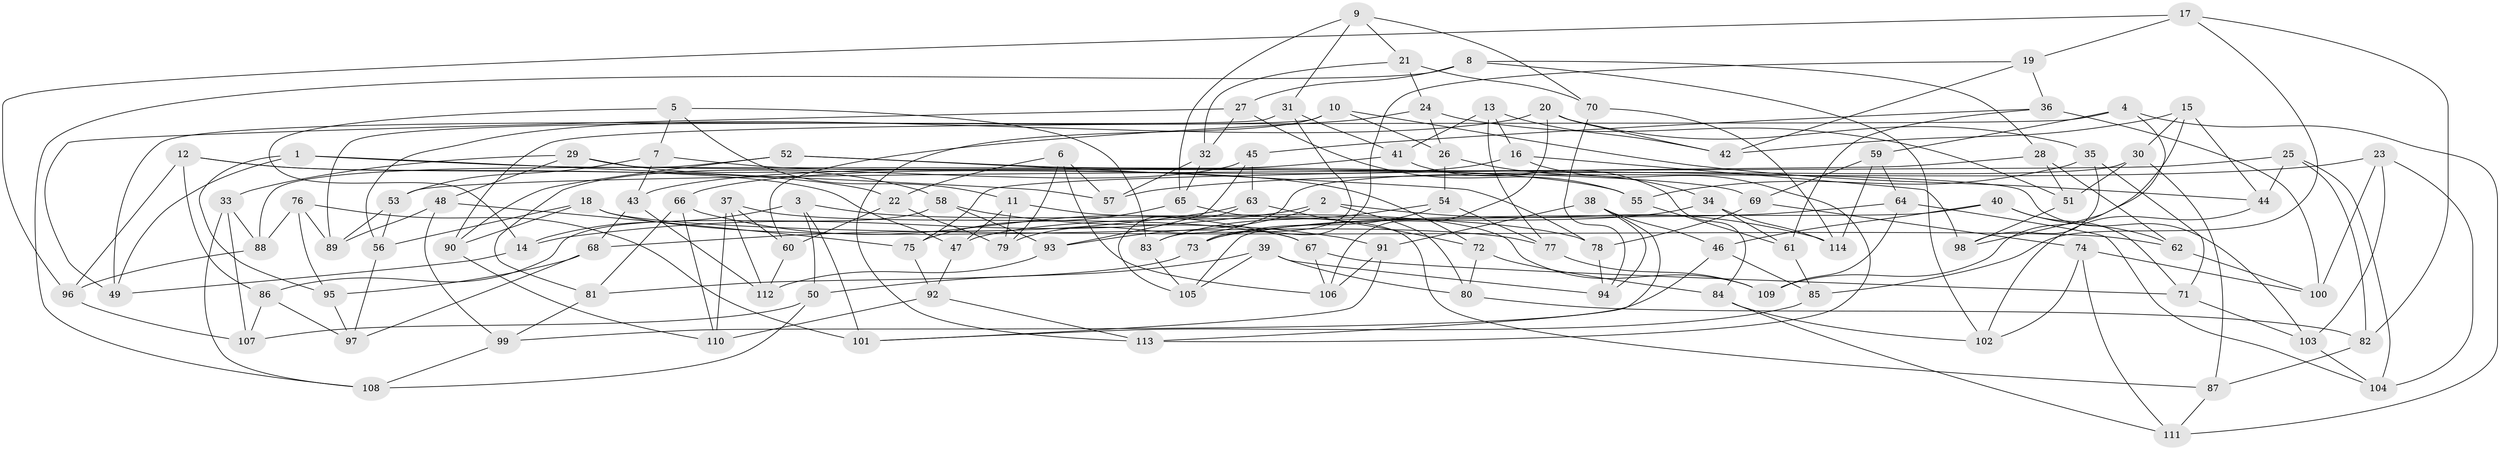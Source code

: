 // Generated by graph-tools (version 1.1) at 2025/16/03/09/25 04:16:38]
// undirected, 114 vertices, 228 edges
graph export_dot {
graph [start="1"]
  node [color=gray90,style=filled];
  1;
  2;
  3;
  4;
  5;
  6;
  7;
  8;
  9;
  10;
  11;
  12;
  13;
  14;
  15;
  16;
  17;
  18;
  19;
  20;
  21;
  22;
  23;
  24;
  25;
  26;
  27;
  28;
  29;
  30;
  31;
  32;
  33;
  34;
  35;
  36;
  37;
  38;
  39;
  40;
  41;
  42;
  43;
  44;
  45;
  46;
  47;
  48;
  49;
  50;
  51;
  52;
  53;
  54;
  55;
  56;
  57;
  58;
  59;
  60;
  61;
  62;
  63;
  64;
  65;
  66;
  67;
  68;
  69;
  70;
  71;
  72;
  73;
  74;
  75;
  76;
  77;
  78;
  79;
  80;
  81;
  82;
  83;
  84;
  85;
  86;
  87;
  88;
  89;
  90;
  91;
  92;
  93;
  94;
  95;
  96;
  97;
  98;
  99;
  100;
  101;
  102;
  103;
  104;
  105;
  106;
  107;
  108;
  109;
  110;
  111;
  112;
  113;
  114;
  1 -- 49;
  1 -- 69;
  1 -- 95;
  1 -- 57;
  2 -- 14;
  2 -- 80;
  2 -- 93;
  2 -- 114;
  3 -- 101;
  3 -- 14;
  3 -- 50;
  3 -- 78;
  4 -- 109;
  4 -- 111;
  4 -- 90;
  4 -- 59;
  5 -- 14;
  5 -- 83;
  5 -- 11;
  5 -- 7;
  6 -- 57;
  6 -- 79;
  6 -- 106;
  6 -- 22;
  7 -- 53;
  7 -- 72;
  7 -- 43;
  8 -- 27;
  8 -- 28;
  8 -- 108;
  8 -- 102;
  9 -- 70;
  9 -- 21;
  9 -- 31;
  9 -- 65;
  10 -- 26;
  10 -- 49;
  10 -- 44;
  10 -- 113;
  11 -- 47;
  11 -- 79;
  11 -- 109;
  12 -- 86;
  12 -- 22;
  12 -- 47;
  12 -- 96;
  13 -- 77;
  13 -- 41;
  13 -- 42;
  13 -- 16;
  14 -- 49;
  15 -- 42;
  15 -- 98;
  15 -- 30;
  15 -- 44;
  16 -- 66;
  16 -- 98;
  16 -- 113;
  17 -- 82;
  17 -- 19;
  17 -- 96;
  17 -- 85;
  18 -- 56;
  18 -- 77;
  18 -- 90;
  18 -- 62;
  19 -- 42;
  19 -- 36;
  19 -- 73;
  20 -- 56;
  20 -- 35;
  20 -- 106;
  20 -- 42;
  21 -- 32;
  21 -- 24;
  21 -- 70;
  22 -- 60;
  22 -- 79;
  23 -- 103;
  23 -- 57;
  23 -- 104;
  23 -- 100;
  24 -- 26;
  24 -- 51;
  24 -- 60;
  25 -- 82;
  25 -- 53;
  25 -- 104;
  25 -- 44;
  26 -- 34;
  26 -- 54;
  27 -- 55;
  27 -- 32;
  27 -- 49;
  28 -- 62;
  28 -- 75;
  28 -- 51;
  29 -- 58;
  29 -- 33;
  29 -- 48;
  29 -- 103;
  30 -- 79;
  30 -- 87;
  30 -- 51;
  31 -- 83;
  31 -- 89;
  31 -- 41;
  32 -- 65;
  32 -- 57;
  33 -- 107;
  33 -- 108;
  33 -- 88;
  34 -- 47;
  34 -- 61;
  34 -- 114;
  35 -- 71;
  35 -- 98;
  35 -- 55;
  36 -- 61;
  36 -- 100;
  36 -- 45;
  37 -- 112;
  37 -- 60;
  37 -- 67;
  37 -- 110;
  38 -- 113;
  38 -- 91;
  38 -- 46;
  38 -- 94;
  39 -- 80;
  39 -- 94;
  39 -- 105;
  39 -- 50;
  40 -- 46;
  40 -- 71;
  40 -- 105;
  40 -- 62;
  41 -- 43;
  41 -- 84;
  43 -- 112;
  43 -- 68;
  44 -- 102;
  45 -- 93;
  45 -- 81;
  45 -- 63;
  46 -- 99;
  46 -- 85;
  47 -- 92;
  48 -- 75;
  48 -- 89;
  48 -- 99;
  50 -- 108;
  50 -- 107;
  51 -- 98;
  52 -- 78;
  52 -- 55;
  52 -- 88;
  52 -- 90;
  53 -- 56;
  53 -- 89;
  54 -- 83;
  54 -- 73;
  54 -- 77;
  55 -- 61;
  56 -- 97;
  58 -- 91;
  58 -- 86;
  58 -- 93;
  59 -- 64;
  59 -- 69;
  59 -- 114;
  60 -- 112;
  61 -- 85;
  62 -- 100;
  63 -- 105;
  63 -- 72;
  63 -- 68;
  64 -- 73;
  64 -- 104;
  64 -- 109;
  65 -- 87;
  65 -- 75;
  66 -- 67;
  66 -- 81;
  66 -- 110;
  67 -- 71;
  67 -- 106;
  68 -- 95;
  68 -- 97;
  69 -- 74;
  69 -- 78;
  70 -- 94;
  70 -- 114;
  71 -- 103;
  72 -- 80;
  72 -- 84;
  73 -- 81;
  74 -- 100;
  74 -- 111;
  74 -- 102;
  75 -- 92;
  76 -- 95;
  76 -- 89;
  76 -- 88;
  76 -- 101;
  77 -- 109;
  78 -- 94;
  80 -- 82;
  81 -- 99;
  82 -- 87;
  83 -- 105;
  84 -- 102;
  84 -- 111;
  85 -- 101;
  86 -- 107;
  86 -- 97;
  87 -- 111;
  88 -- 96;
  90 -- 110;
  91 -- 106;
  91 -- 101;
  92 -- 110;
  92 -- 113;
  93 -- 112;
  95 -- 97;
  96 -- 107;
  99 -- 108;
  103 -- 104;
}
